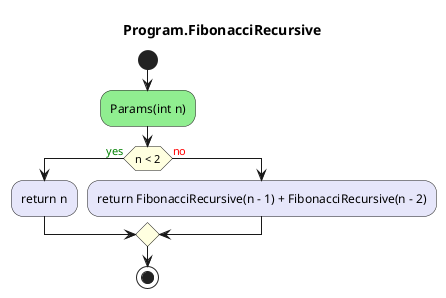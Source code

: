 @startuml Program.FibonacciRecursive
title Program.FibonacciRecursive
start
#LightGreen:Params(int n);
#LightYellow:if (n < 2) then (<color:green>yes)
        #Lavender:return n;
    else (<color:red>no)
            #Lavender:return FibonacciRecursive(n - 1) + FibonacciRecursive(n - 2);
endif
stop
@enduml
